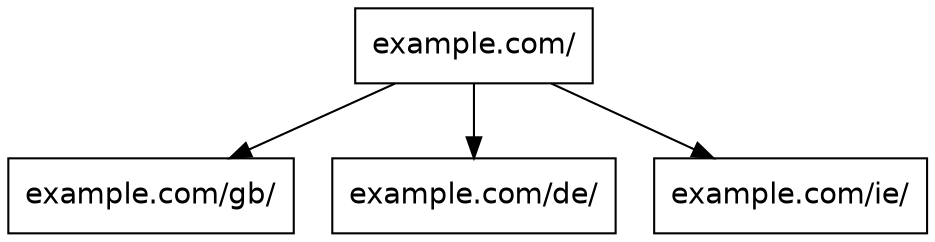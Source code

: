 digraph Sites {
  node [shape=box, fontname=Helvetica];

  master[label="example.com/"];
  gb[label="example.com/gb/"];
  de[label="example.com/de/"];
  ie[label="example.com/ie/"];

  master -> gb;
  master -> de;
  master -> ie;
}
